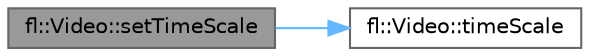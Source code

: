digraph "fl::Video::setTimeScale"
{
 // LATEX_PDF_SIZE
  bgcolor="transparent";
  edge [fontname=Helvetica,fontsize=10,labelfontname=Helvetica,labelfontsize=10];
  node [fontname=Helvetica,fontsize=10,shape=box,height=0.2,width=0.4];
  rankdir="LR";
  Node1 [id="Node000001",label="fl::Video::setTimeScale",height=0.2,width=0.4,color="gray40", fillcolor="grey60", style="filled", fontcolor="black",tooltip=" "];
  Node1 -> Node2 [id="edge1_Node000001_Node000002",color="steelblue1",style="solid",tooltip=" "];
  Node2 [id="Node000002",label="fl::Video::timeScale",height=0.2,width=0.4,color="grey40", fillcolor="white", style="filled",URL="$d0/d4b/classfl_1_1_video_a182045a8c2ced125df6c990b54f92c8b.html#a182045a8c2ced125df6c990b54f92c8b",tooltip=" "];
}
